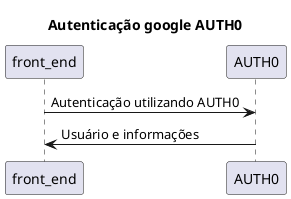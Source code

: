 @startuml Login
title Autenticação google AUTH0
' FrontEnd -> BackEnd : Login
' BackEnd -> GoogleOAUTH2 : Requisitando codigo url login
' GoogleOAUTH2 -> BackEnd : codigo de redirecionamento Login
' BackEnd -> FrontEnd: Url de login Google
' FrontEnd -> GoogleOAUTH2 : Login e consentimento
' GoogleOAUTH2 -> FrontEnd : Token de resposta
' FrontEnd -> BackEnd : Criar usuário / Autenticar
' BackEnd -> GoogleOAUTH2 : Validar Token
' GoogleOAUTH2 -> BackEnd : Resposta de validade de Token
' BackEnd -> FrontEnd : Resposta de autenticado
front_end -> AUTH0 : Autenticação utilizando AUTH0 
AUTH0 -> front_end : Usuário e informações 
@enduml